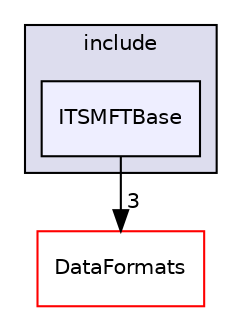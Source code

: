 digraph "/home/travis/build/AliceO2Group/AliceO2/Detectors/ITSMFT/common/base/include/ITSMFTBase" {
  bgcolor=transparent;
  compound=true
  node [ fontsize="10", fontname="Helvetica"];
  edge [ labelfontsize="10", labelfontname="Helvetica"];
  subgraph clusterdir_e51af734920bf914e3ac5828e487e328 {
    graph [ bgcolor="#ddddee", pencolor="black", label="include" fontname="Helvetica", fontsize="10", URL="dir_e51af734920bf914e3ac5828e487e328.html"]
  dir_da3c472dc426d8030e345c5252427508 [shape=box, label="ITSMFTBase", style="filled", fillcolor="#eeeeff", pencolor="black", URL="dir_da3c472dc426d8030e345c5252427508.html"];
  }
  dir_2171f7ec022c5423887b07c69b2f5b48 [shape=box label="DataFormats" color="red" URL="dir_2171f7ec022c5423887b07c69b2f5b48.html"];
  dir_da3c472dc426d8030e345c5252427508->dir_2171f7ec022c5423887b07c69b2f5b48 [headlabel="3", labeldistance=1.5 headhref="dir_000183_000052.html"];
}
